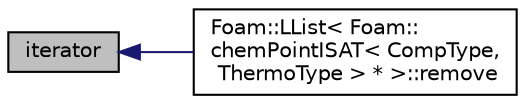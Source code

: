 digraph "iterator"
{
  bgcolor="transparent";
  edge [fontname="Helvetica",fontsize="10",labelfontname="Helvetica",labelfontsize="10"];
  node [fontname="Helvetica",fontsize="10",shape=record];
  rankdir="LR";
  Node1 [label="iterator",height=0.2,width=0.4,color="black", fillcolor="grey75", style="filled" fontcolor="black"];
  Node1 -> Node2 [dir="back",color="midnightblue",fontsize="10",style="solid",fontname="Helvetica"];
  Node2 [label="Foam::LList\< Foam::\lchemPointISAT\< CompType,\l ThermoType \> * \>::remove",height=0.2,width=0.4,color="black",URL="$classFoam_1_1LList.html#afbeb01f43bceb91ebb5865f9b3e75191",tooltip="Remove and return element. "];
}
